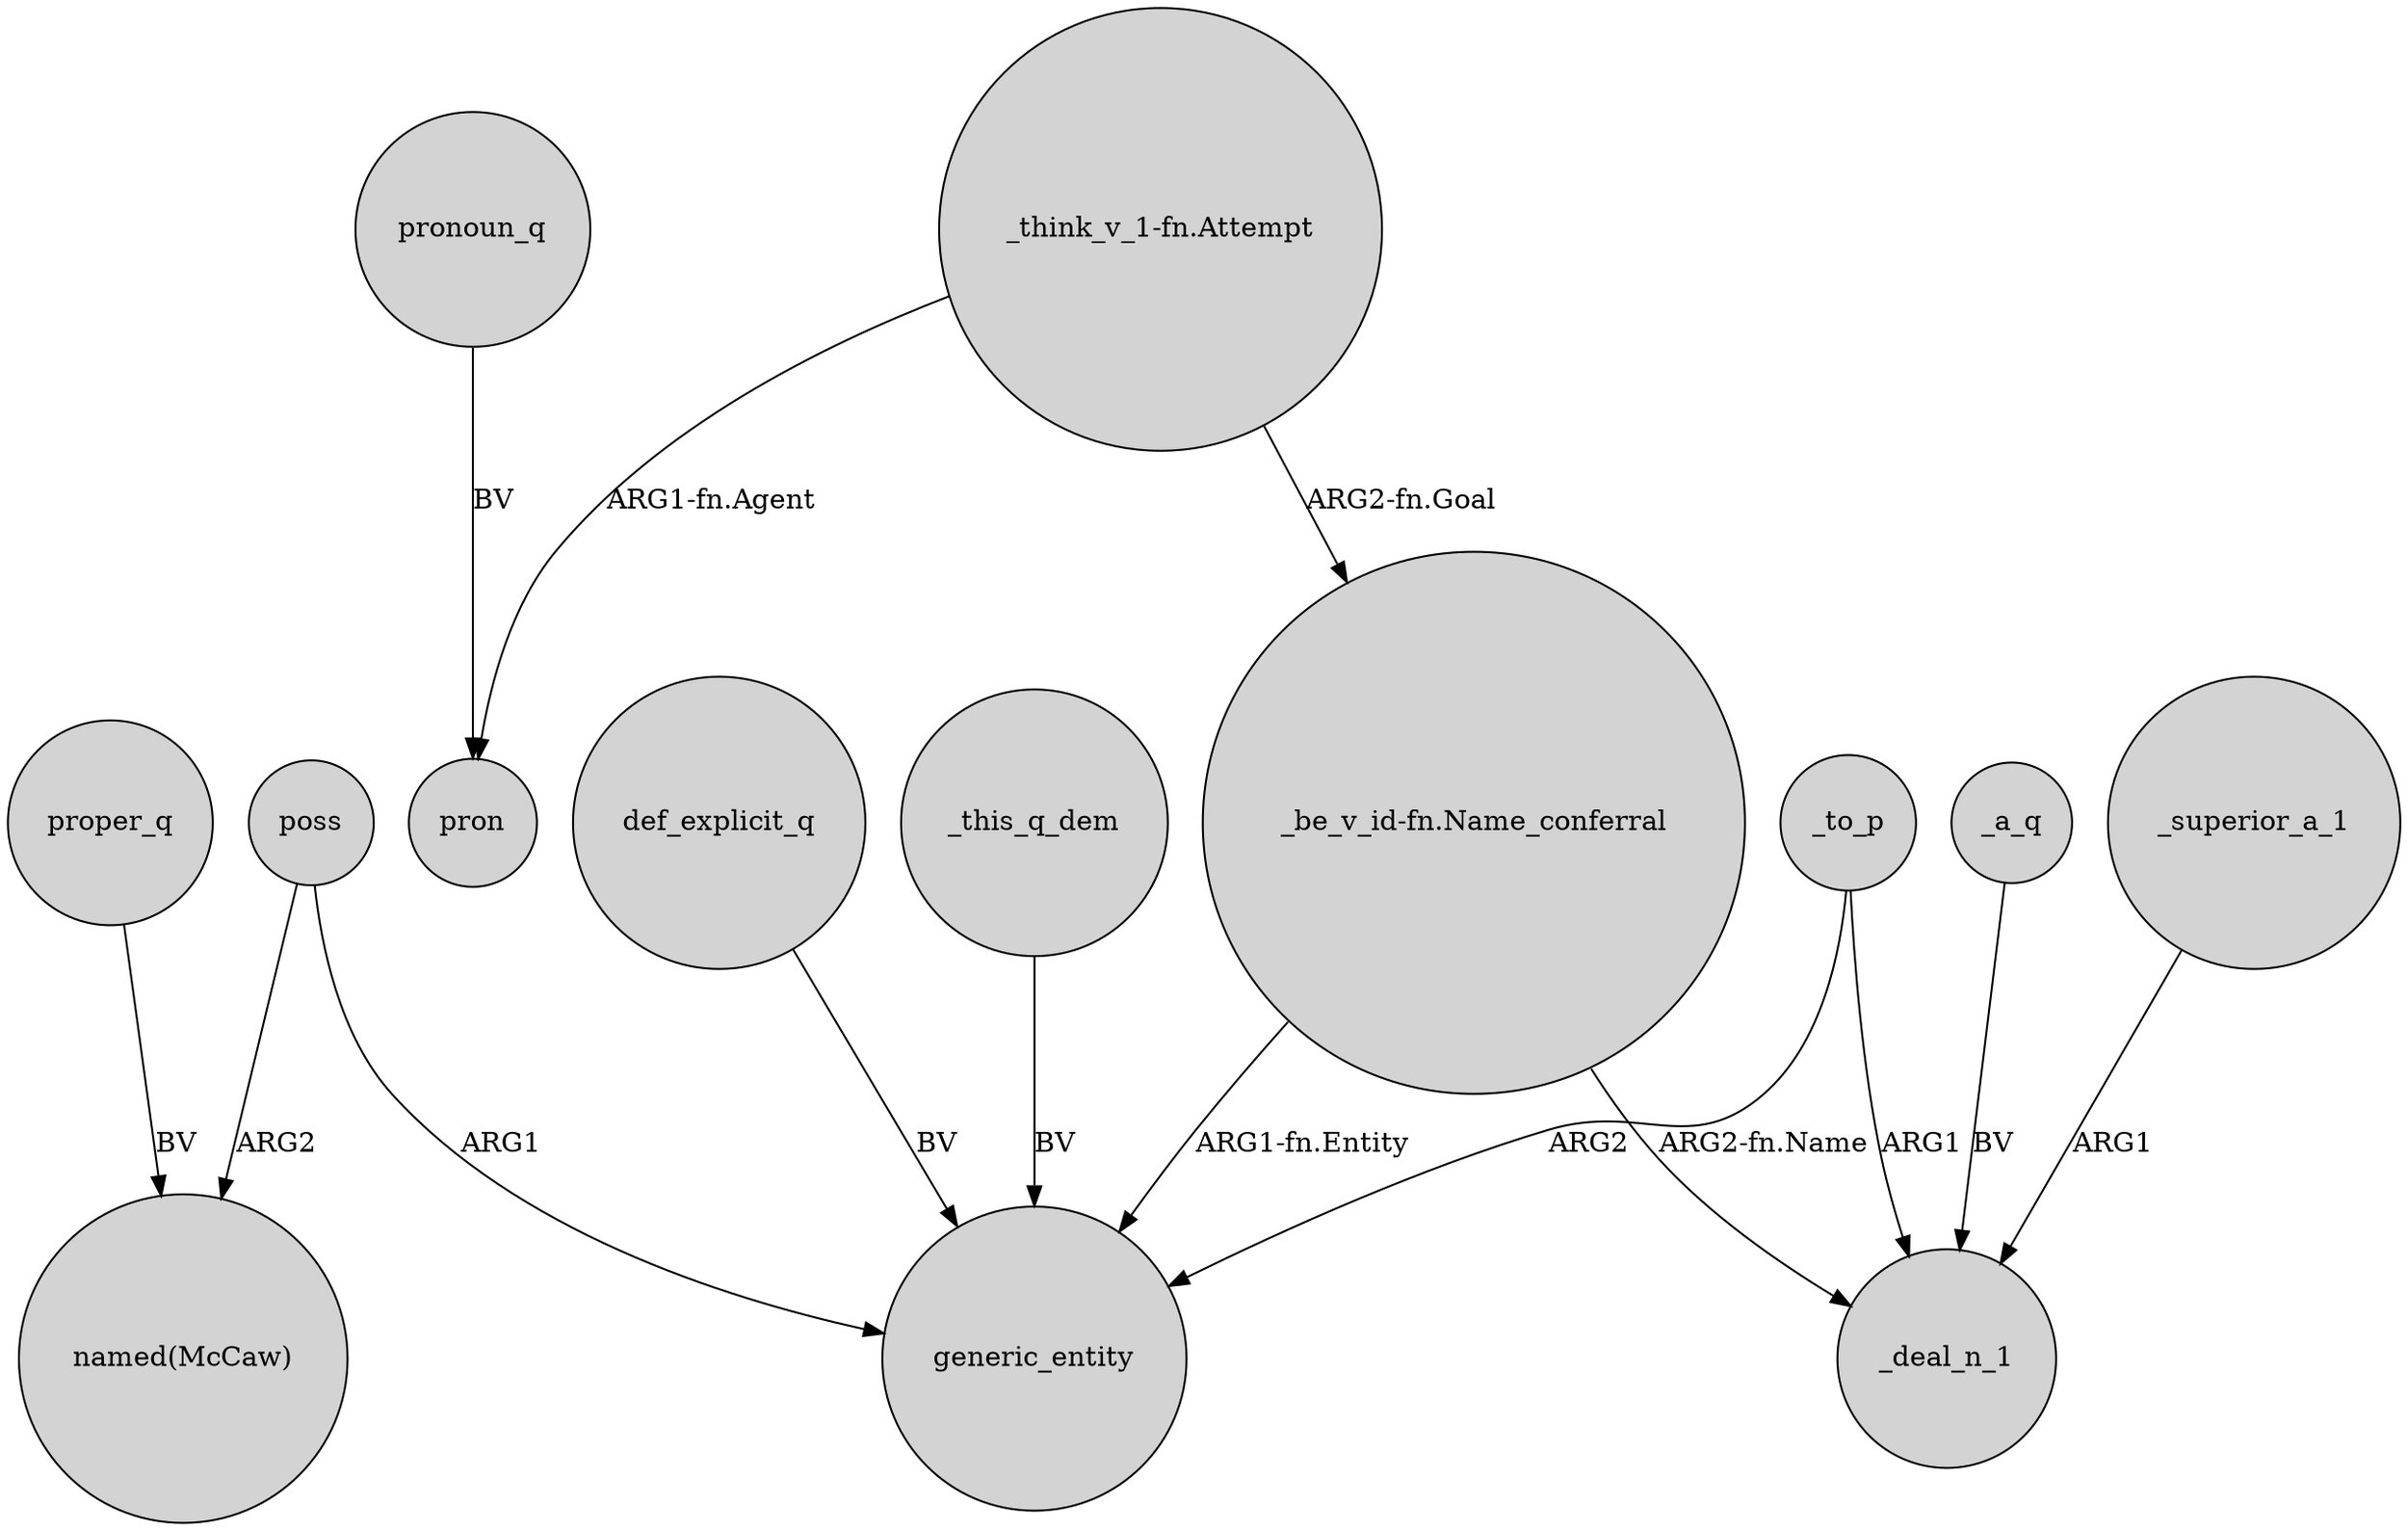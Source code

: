 digraph {
	node [shape=circle style=filled]
	proper_q -> "named(McCaw)" [label=BV]
	_a_q -> _deal_n_1 [label=BV]
	"_think_v_1-fn.Attempt" -> "_be_v_id-fn.Name_conferral" [label="ARG2-fn.Goal"]
	_to_p -> generic_entity [label=ARG2]
	"_be_v_id-fn.Name_conferral" -> _deal_n_1 [label="ARG2-fn.Name"]
	def_explicit_q -> generic_entity [label=BV]
	_to_p -> _deal_n_1 [label=ARG1]
	poss -> generic_entity [label=ARG1]
	"_be_v_id-fn.Name_conferral" -> generic_entity [label="ARG1-fn.Entity"]
	poss -> "named(McCaw)" [label=ARG2]
	_superior_a_1 -> _deal_n_1 [label=ARG1]
	pronoun_q -> pron [label=BV]
	"_think_v_1-fn.Attempt" -> pron [label="ARG1-fn.Agent"]
	_this_q_dem -> generic_entity [label=BV]
}
